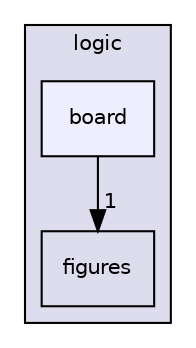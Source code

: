 digraph "src/logic/board" {
  bgcolor=transparent;
  compound=true
  node [ fontsize="10", fontname="Helvetica"];
  edge [ labelfontsize="10", labelfontname="Helvetica"];
  subgraph clusterdir_3d2e4578fe4cc3b7fa6177047437af5b {
    graph [ bgcolor="#ddddee", pencolor="black", label="logic" fontname="Helvetica", fontsize="10", URL="dir_3d2e4578fe4cc3b7fa6177047437af5b.html"]
  dir_f85fa5b410c455b12b1c74d094257128 [shape=box label="figures" URL="dir_f85fa5b410c455b12b1c74d094257128.html"];
  dir_3fe8709595e6aa4a2880a9796bda37c6 [shape=box, label="board", style="filled", fillcolor="#eeeeff", pencolor="black", URL="dir_3fe8709595e6aa4a2880a9796bda37c6.html"];
  }
  dir_3fe8709595e6aa4a2880a9796bda37c6->dir_f85fa5b410c455b12b1c74d094257128 [headlabel="1", labeldistance=1.5 headhref="dir_000008_000010.html"];
}

